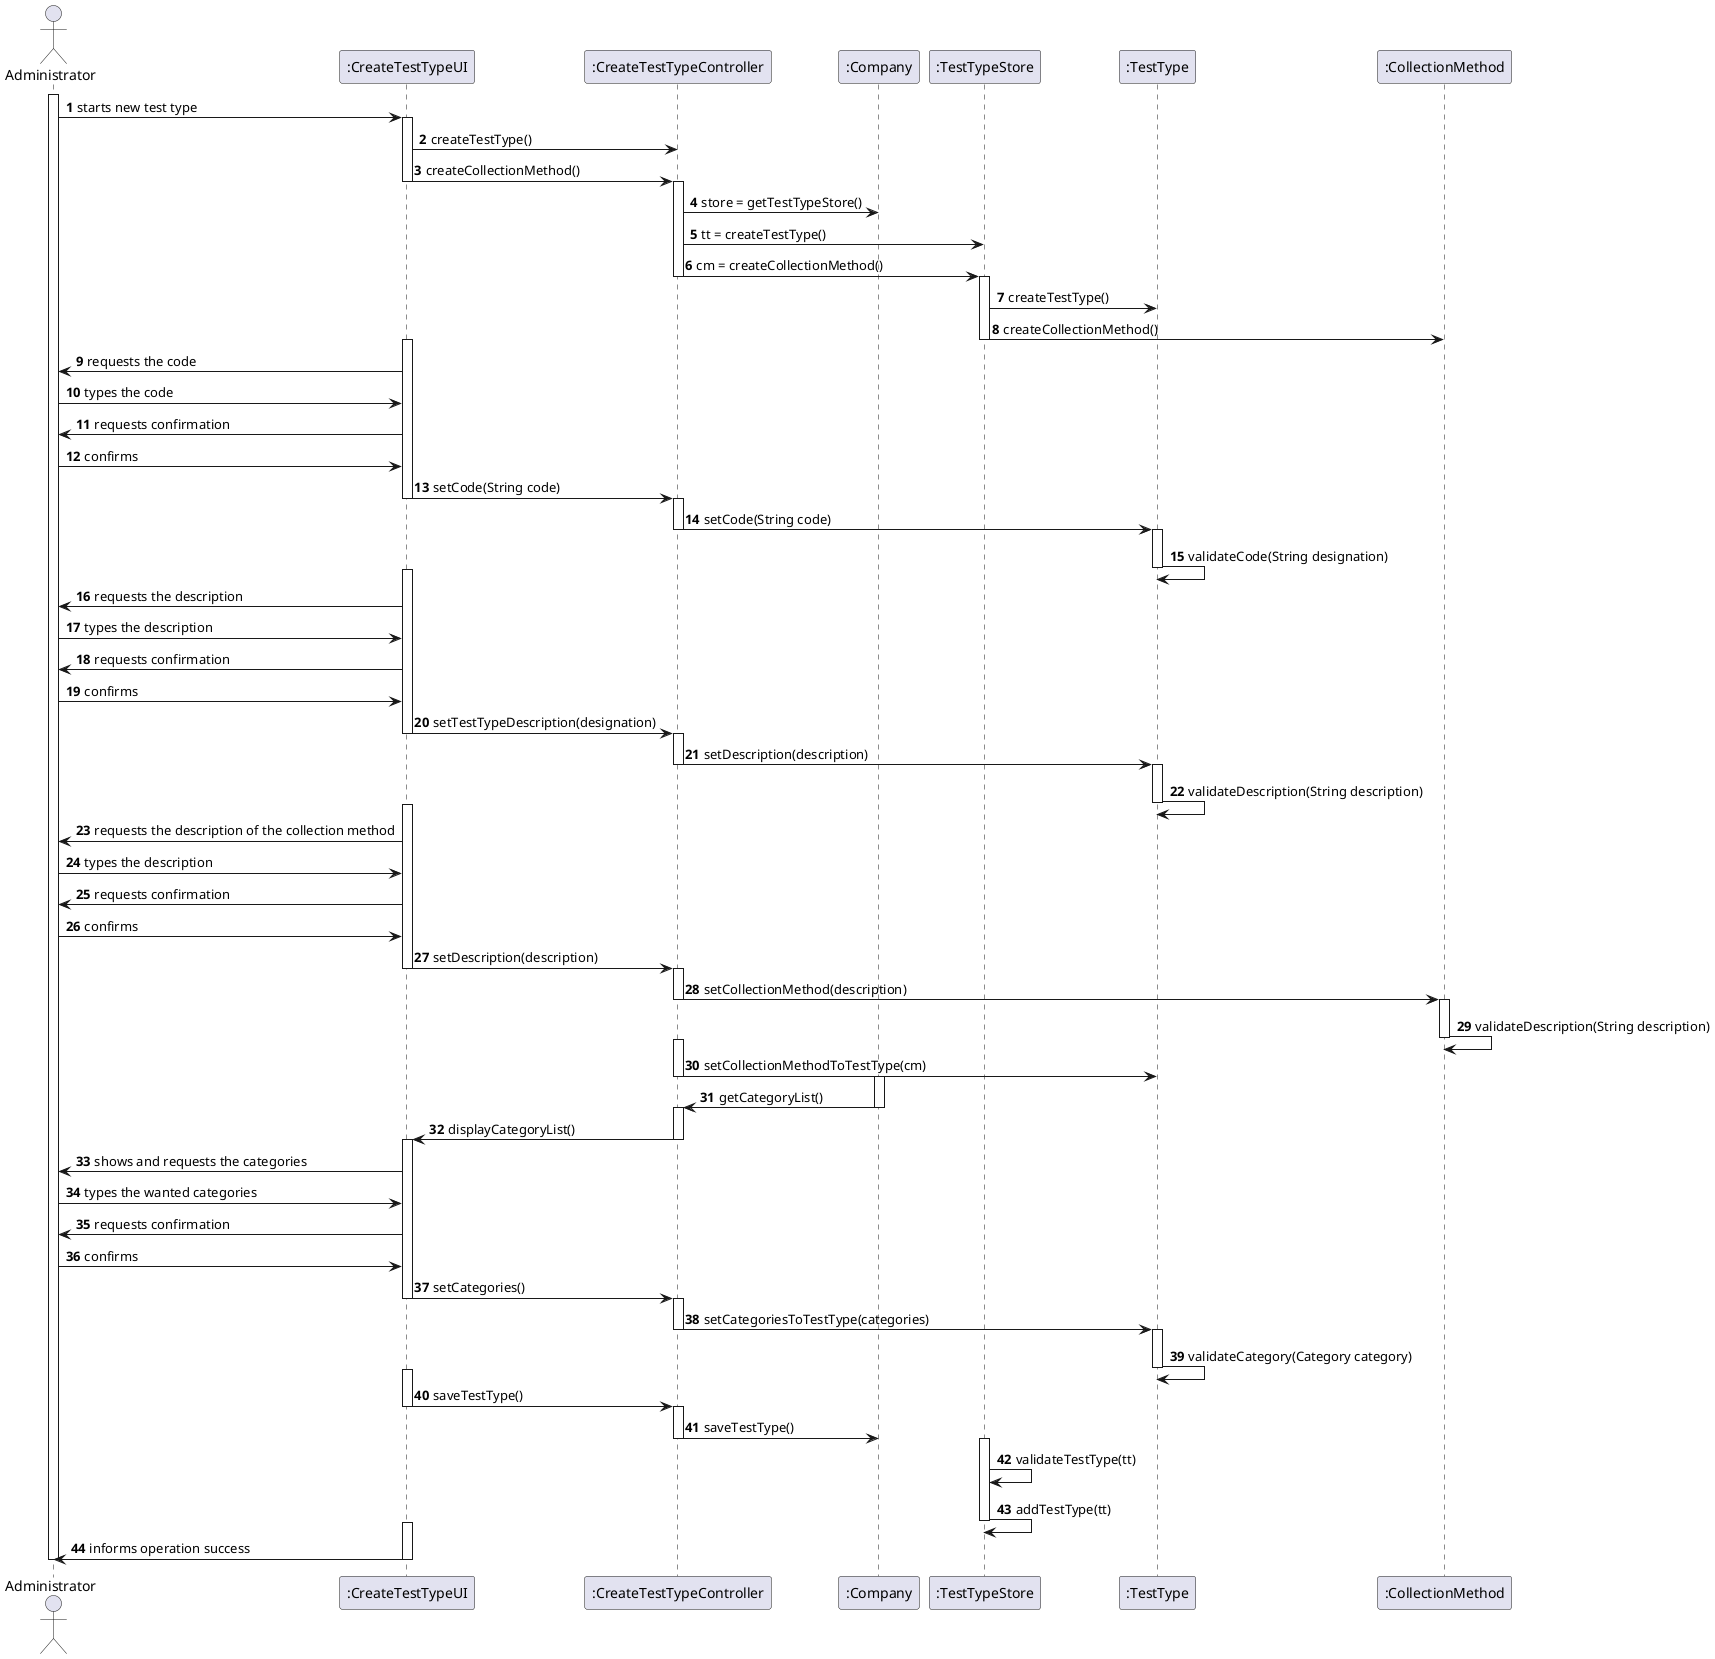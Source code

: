 @startuml


autonumber

actor Administrator

activate Administrator
Administrator -> ":CreateTestTypeUI": starts new test type
activate ":CreateTestTypeUI"
":CreateTestTypeUI" -> ":CreateTestTypeController": createTestType()
":CreateTestTypeUI" -> ":CreateTestTypeController": createCollectionMethod()
deactivate ":CreateTestTypeUI"
activate ":CreateTestTypeController"
":CreateTestTypeController" -> ":Company": store = getTestTypeStore()
":CreateTestTypeController" -> ":TestTypeStore": tt = createTestType()
":CreateTestTypeController" -> ":TestTypeStore": cm = createCollectionMethod()
deactivate ":CreateTestTypeController"
activate ":TestTypeStore"
":TestTypeStore" -> ":TestType": createTestType()
":TestTypeStore" -> ":CollectionMethod": createCollectionMethod()
deactivate ":TestTypeStore"

activate ":CreateTestTypeUI"
":CreateTestTypeUI" -> Administrator: requests the code
Administrator -> ":CreateTestTypeUI": types the code
":CreateTestTypeUI" -> Administrator: requests confirmation
Administrator -> ":CreateTestTypeUI": confirms

":CreateTestTypeUI" -> ":CreateTestTypeController": setCode(String code)
deactivate ":CreateTestTypeUI"
activate ":CreateTestTypeController"
":CreateTestTypeController" -> ":TestType": setCode(String code)
deactivate ":CreateTestTypeController"
activate ":TestType"
":TestType" -> ":TestType": validateCode(String designation)
deactivate ":TestType"

activate ":CreateTestTypeUI"
":CreateTestTypeUI" -> Administrator: requests the description
Administrator -> ":CreateTestTypeUI": types the description
":CreateTestTypeUI" -> Administrator: requests confirmation
Administrator -> ":CreateTestTypeUI": confirms
":CreateTestTypeUI" -> ":CreateTestTypeController": setTestTypeDescription(designation)
deactivate ":CreateTestTypeUI"

activate ":CreateTestTypeController"
":CreateTestTypeController" -> ":TestType": setDescription(description)
deactivate ":CreateTestTypeController"
activate ":TestType"
":TestType" -> ":TestType": validateDescription(String description)
deactivate ":TestType"

activate ":CreateTestTypeUI"
":CreateTestTypeUI" -> Administrator: requests the description of the collection method
Administrator -> ":CreateTestTypeUI": types the description
":CreateTestTypeUI" -> Administrator: requests confirmation
Administrator -> ":CreateTestTypeUI": confirms
":CreateTestTypeUI" -> ":CreateTestTypeController": setDescription(description)
deactivate ":CreateTestTypeUI"

activate ":CreateTestTypeController"
":CreateTestTypeController" -> ":CollectionMethod": setCollectionMethod(description)
deactivate ":CreateTestTypeController"

activate ":CollectionMethod"
":CollectionMethod" -> ":CollectionMethod": validateDescription(String description)
deactivate ":CollectionMethod"

activate ":CreateTestTypeController"
":CreateTestTypeController" -> ":TestType": setCollectionMethodToTestType(cm)
deactivate ":CreateTestTypeController"

activate ":Company"
":Company" -> ":CreateTestTypeController": getCategoryList()
deactivate ":Company"
activate ":CreateTestTypeController"
":CreateTestTypeController" -> ":CreateTestTypeUI": displayCategoryList()
deactivate ":CreateTestTypeController"

activate ":CreateTestTypeUI"
":CreateTestTypeUI" -> Administrator: shows and requests the categories
Administrator -> ":CreateTestTypeUI": types the wanted categories
":CreateTestTypeUI" -> Administrator: requests confirmation
Administrator -> ":CreateTestTypeUI": confirms
":CreateTestTypeUI" -> ":CreateTestTypeController": setCategories()
deactivate ":CreateTestTypeUI"

activate ":CreateTestTypeController"
":CreateTestTypeController" -> ":TestType": setCategoriesToTestType(categories)
deactivate ":CreateTestTypeController"

activate ":TestType"
":TestType" -> ":TestType": validateCategory(Category category)
deactivate ":TestType"

activate ":CreateTestTypeUI"
":CreateTestTypeUI" -> ":CreateTestTypeController": saveTestType()
deactivate ":CreateTestTypeUI"

activate ":CreateTestTypeController"
":CreateTestTypeController" -> ":Company": saveTestType()
deactivate ":CreateTestTypeController"
activate ":TestTypeStore"
":TestTypeStore" -> ":TestTypeStore": validateTestType(tt)
":TestTypeStore" -> ":TestTypeStore": addTestType(tt)
deactivate ":TestTypeStore"

activate ":CreateTestTypeUI"
":CreateTestTypeUI" -> Administrator: informs operation success
deactivate ":CreateTestTypeUI"

deactivate Administrator



@enduml